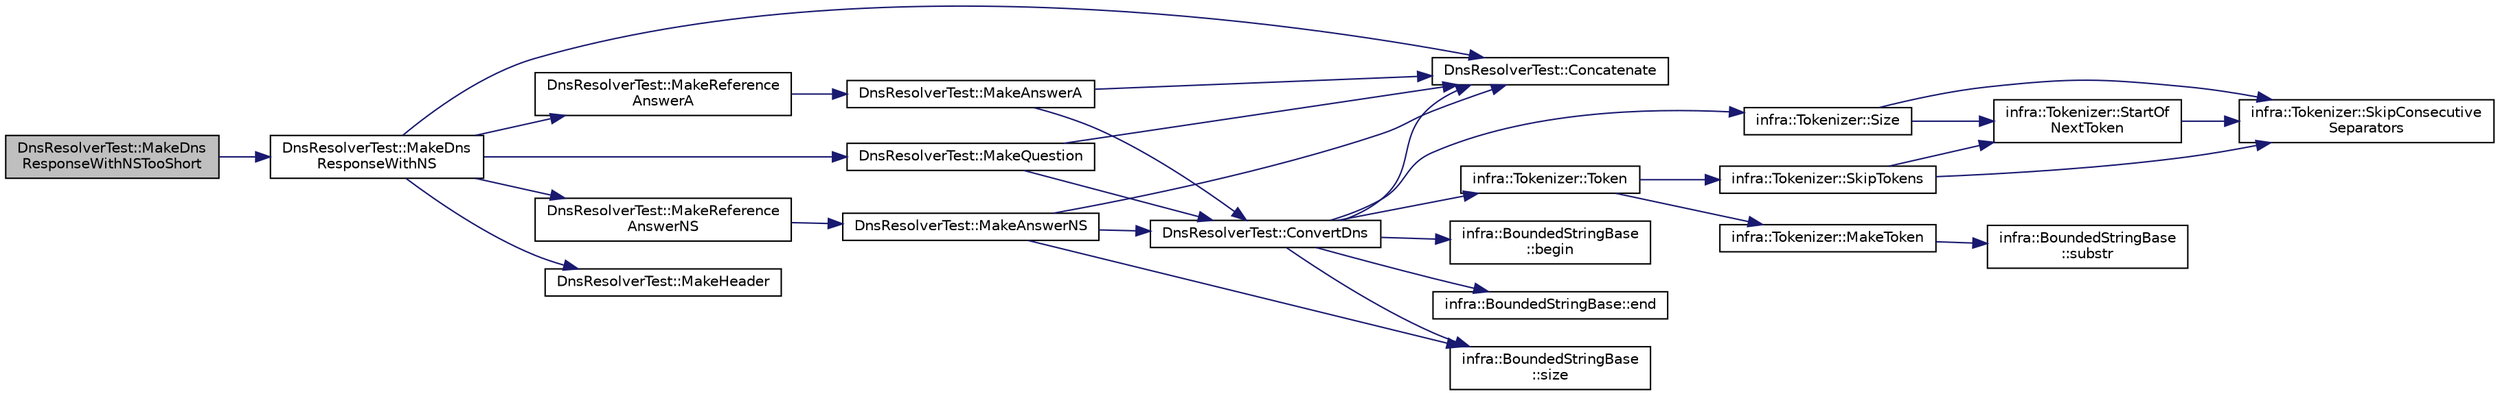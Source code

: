 digraph "DnsResolverTest::MakeDnsResponseWithNSTooShort"
{
 // INTERACTIVE_SVG=YES
  edge [fontname="Helvetica",fontsize="10",labelfontname="Helvetica",labelfontsize="10"];
  node [fontname="Helvetica",fontsize="10",shape=record];
  rankdir="LR";
  Node548 [label="DnsResolverTest::MakeDns\lResponseWithNSTooShort",height=0.2,width=0.4,color="black", fillcolor="grey75", style="filled", fontcolor="black"];
  Node548 -> Node549 [color="midnightblue",fontsize="10",style="solid",fontname="Helvetica"];
  Node549 [label="DnsResolverTest::MakeDns\lResponseWithNS",height=0.2,width=0.4,color="black", fillcolor="white", style="filled",URL="$dd/d31/class_dns_resolver_test.html#a3dac554da860c5098f25a027143eeb46"];
  Node549 -> Node550 [color="midnightblue",fontsize="10",style="solid",fontname="Helvetica"];
  Node550 [label="DnsResolverTest::Concatenate",height=0.2,width=0.4,color="black", fillcolor="white", style="filled",URL="$dd/d31/class_dns_resolver_test.html#a5f547549765a572299673edd1b07d445"];
  Node549 -> Node551 [color="midnightblue",fontsize="10",style="solid",fontname="Helvetica"];
  Node551 [label="DnsResolverTest::MakeHeader",height=0.2,width=0.4,color="black", fillcolor="white", style="filled",URL="$dd/d31/class_dns_resolver_test.html#a698ca5fa1944845cc21dbb448809a5d0"];
  Node549 -> Node552 [color="midnightblue",fontsize="10",style="solid",fontname="Helvetica"];
  Node552 [label="DnsResolverTest::MakeQuestion",height=0.2,width=0.4,color="black", fillcolor="white", style="filled",URL="$dd/d31/class_dns_resolver_test.html#ad49f80a3f2edd5763376e87e0b0d88b4"];
  Node552 -> Node550 [color="midnightblue",fontsize="10",style="solid",fontname="Helvetica"];
  Node552 -> Node553 [color="midnightblue",fontsize="10",style="solid",fontname="Helvetica"];
  Node553 [label="DnsResolverTest::ConvertDns",height=0.2,width=0.4,color="black", fillcolor="white", style="filled",URL="$dd/d31/class_dns_resolver_test.html#a1c035d4cb846223fedf429caf0d37b79"];
  Node553 -> Node554 [color="midnightblue",fontsize="10",style="solid",fontname="Helvetica"];
  Node554 [label="infra::BoundedStringBase\l::begin",height=0.2,width=0.4,color="black", fillcolor="white", style="filled",URL="$d1/d2a/classinfra_1_1_bounded_string_base.html#aef23e4250cad2fdc69ccc39f68734233"];
  Node553 -> Node550 [color="midnightblue",fontsize="10",style="solid",fontname="Helvetica"];
  Node553 -> Node555 [color="midnightblue",fontsize="10",style="solid",fontname="Helvetica"];
  Node555 [label="infra::BoundedStringBase::end",height=0.2,width=0.4,color="black", fillcolor="white", style="filled",URL="$d1/d2a/classinfra_1_1_bounded_string_base.html#af5021f1ea3898146d0a55c2895f07dbf"];
  Node553 -> Node556 [color="midnightblue",fontsize="10",style="solid",fontname="Helvetica"];
  Node556 [label="infra::Tokenizer::Size",height=0.2,width=0.4,color="black", fillcolor="white", style="filled",URL="$d6/dbd/classinfra_1_1_tokenizer.html#a0b3e37a99732d67c41ad94f1dec74542"];
  Node556 -> Node557 [color="midnightblue",fontsize="10",style="solid",fontname="Helvetica"];
  Node557 [label="infra::Tokenizer::SkipConsecutive\lSeparators",height=0.2,width=0.4,color="black", fillcolor="white", style="filled",URL="$d6/dbd/classinfra_1_1_tokenizer.html#a661288c16f8b46d0ab3d27530f6b9c13"];
  Node556 -> Node558 [color="midnightblue",fontsize="10",style="solid",fontname="Helvetica"];
  Node558 [label="infra::Tokenizer::StartOf\lNextToken",height=0.2,width=0.4,color="black", fillcolor="white", style="filled",URL="$d6/dbd/classinfra_1_1_tokenizer.html#ac2a716e3917d2a5de009885dd9f6a1ce"];
  Node558 -> Node557 [color="midnightblue",fontsize="10",style="solid",fontname="Helvetica"];
  Node553 -> Node559 [color="midnightblue",fontsize="10",style="solid",fontname="Helvetica"];
  Node559 [label="infra::BoundedStringBase\l::size",height=0.2,width=0.4,color="black", fillcolor="white", style="filled",URL="$d1/d2a/classinfra_1_1_bounded_string_base.html#aab36b8eaee21d6ab3be734e07f499382"];
  Node553 -> Node560 [color="midnightblue",fontsize="10",style="solid",fontname="Helvetica"];
  Node560 [label="infra::Tokenizer::Token",height=0.2,width=0.4,color="black", fillcolor="white", style="filled",URL="$d6/dbd/classinfra_1_1_tokenizer.html#a9fea0107788ee101b1718a3cf526af72"];
  Node560 -> Node561 [color="midnightblue",fontsize="10",style="solid",fontname="Helvetica"];
  Node561 [label="infra::Tokenizer::SkipTokens",height=0.2,width=0.4,color="black", fillcolor="white", style="filled",URL="$d6/dbd/classinfra_1_1_tokenizer.html#a78ddaa04f929e29c37995f88b201dca0"];
  Node561 -> Node557 [color="midnightblue",fontsize="10",style="solid",fontname="Helvetica"];
  Node561 -> Node558 [color="midnightblue",fontsize="10",style="solid",fontname="Helvetica"];
  Node560 -> Node562 [color="midnightblue",fontsize="10",style="solid",fontname="Helvetica"];
  Node562 [label="infra::Tokenizer::MakeToken",height=0.2,width=0.4,color="black", fillcolor="white", style="filled",URL="$d6/dbd/classinfra_1_1_tokenizer.html#a7d67c9a4cc86e9d94b8694ae59407e02"];
  Node562 -> Node563 [color="midnightblue",fontsize="10",style="solid",fontname="Helvetica"];
  Node563 [label="infra::BoundedStringBase\l::substr",height=0.2,width=0.4,color="black", fillcolor="white", style="filled",URL="$d1/d2a/classinfra_1_1_bounded_string_base.html#a46ec1a3a673136ace03af8c6ec94aa89"];
  Node549 -> Node564 [color="midnightblue",fontsize="10",style="solid",fontname="Helvetica"];
  Node564 [label="DnsResolverTest::MakeReference\lAnswerA",height=0.2,width=0.4,color="black", fillcolor="white", style="filled",URL="$dd/d31/class_dns_resolver_test.html#abe2e7ed706709110db6f125ca3f1308d"];
  Node564 -> Node565 [color="midnightblue",fontsize="10",style="solid",fontname="Helvetica"];
  Node565 [label="DnsResolverTest::MakeAnswerA",height=0.2,width=0.4,color="black", fillcolor="white", style="filled",URL="$dd/d31/class_dns_resolver_test.html#a3427963f68ca8d1ba5a41e376d50fa24"];
  Node565 -> Node550 [color="midnightblue",fontsize="10",style="solid",fontname="Helvetica"];
  Node565 -> Node553 [color="midnightblue",fontsize="10",style="solid",fontname="Helvetica"];
  Node549 -> Node566 [color="midnightblue",fontsize="10",style="solid",fontname="Helvetica"];
  Node566 [label="DnsResolverTest::MakeReference\lAnswerNS",height=0.2,width=0.4,color="black", fillcolor="white", style="filled",URL="$dd/d31/class_dns_resolver_test.html#a9130516c26a2b8826d9a12cdfa92abd5"];
  Node566 -> Node567 [color="midnightblue",fontsize="10",style="solid",fontname="Helvetica"];
  Node567 [label="DnsResolverTest::MakeAnswerNS",height=0.2,width=0.4,color="black", fillcolor="white", style="filled",URL="$dd/d31/class_dns_resolver_test.html#a4ae17795c4e4b128ec3b30b24e9e23cb"];
  Node567 -> Node550 [color="midnightblue",fontsize="10",style="solid",fontname="Helvetica"];
  Node567 -> Node553 [color="midnightblue",fontsize="10",style="solid",fontname="Helvetica"];
  Node567 -> Node559 [color="midnightblue",fontsize="10",style="solid",fontname="Helvetica"];
}
